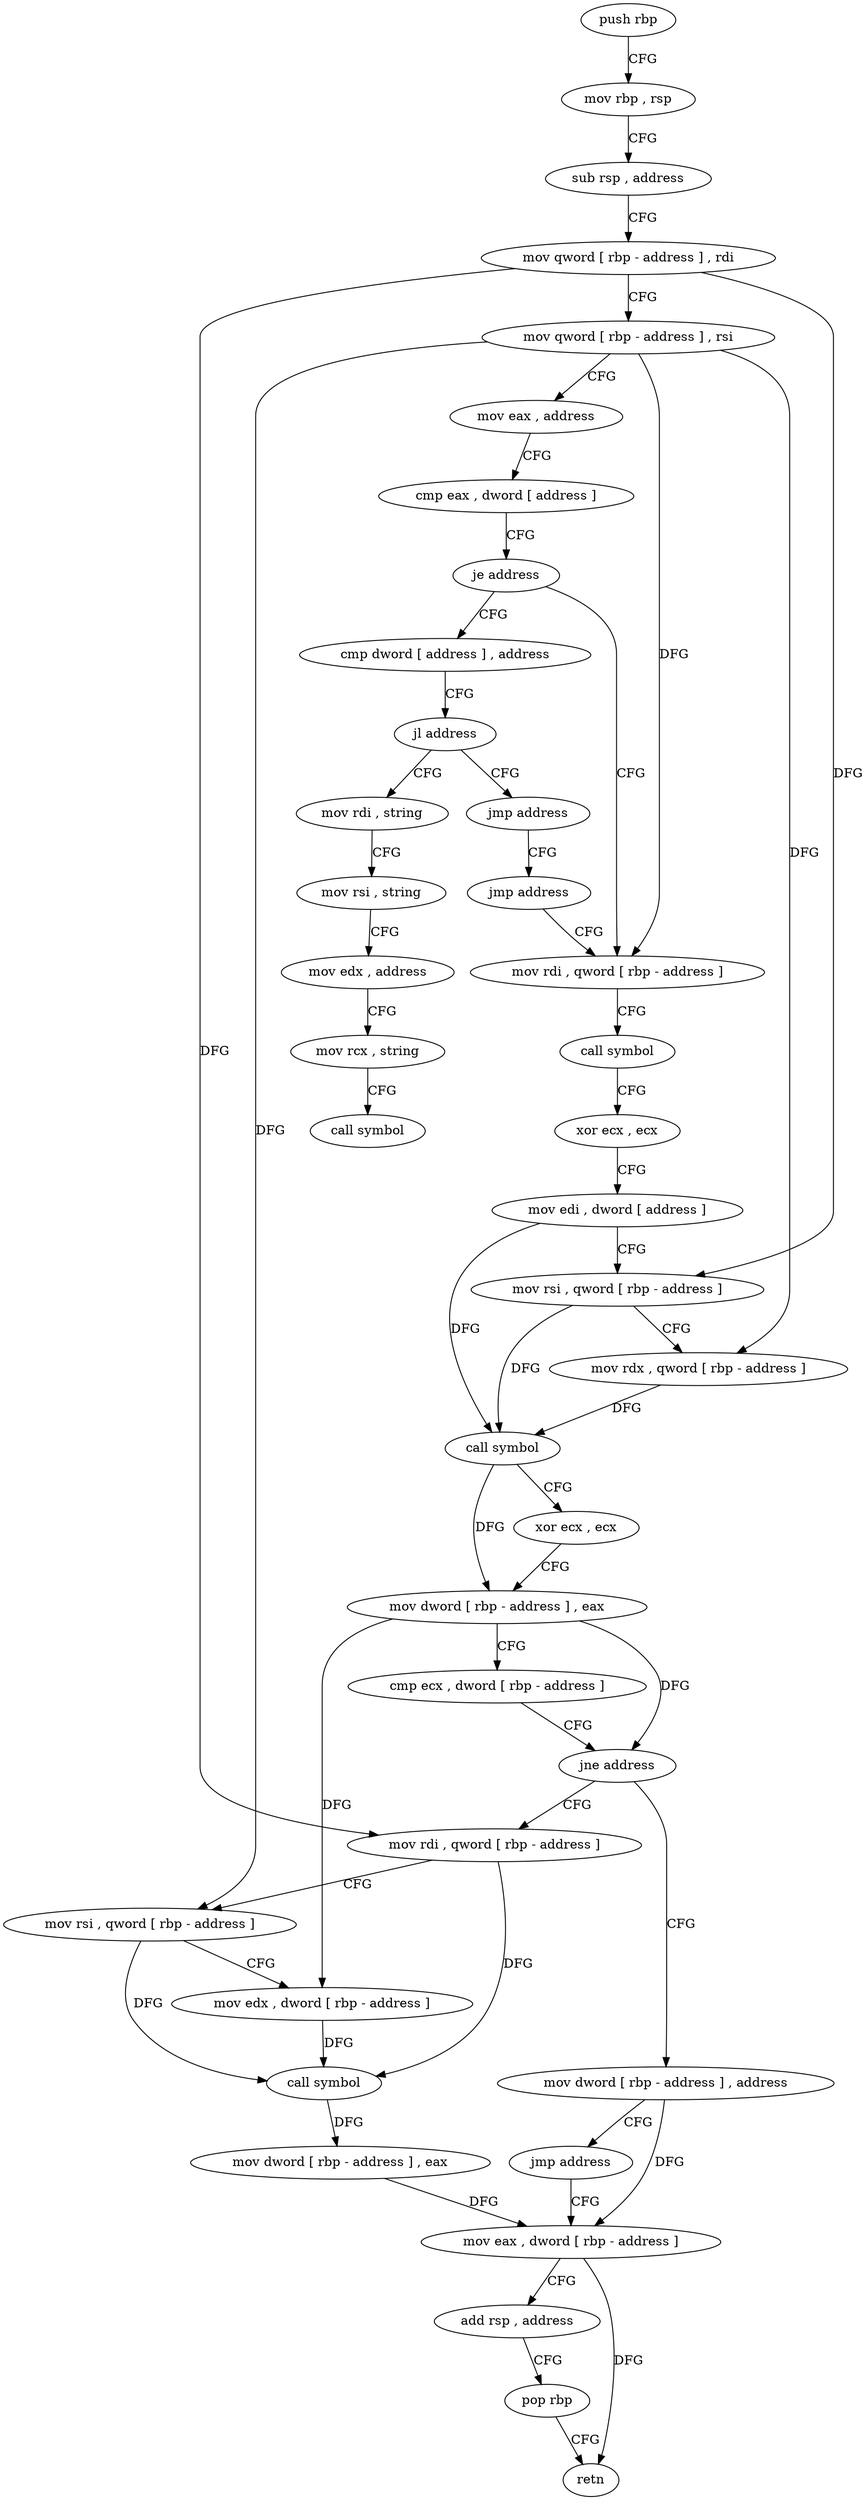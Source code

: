 digraph "func" {
"4245344" [label = "push rbp" ]
"4245345" [label = "mov rbp , rsp" ]
"4245348" [label = "sub rsp , address" ]
"4245352" [label = "mov qword [ rbp - address ] , rdi" ]
"4245356" [label = "mov qword [ rbp - address ] , rsi" ]
"4245360" [label = "mov eax , address" ]
"4245365" [label = "cmp eax , dword [ address ]" ]
"4245372" [label = "je address" ]
"4245442" [label = "mov rdi , qword [ rbp - address ]" ]
"4245378" [label = "cmp dword [ address ] , address" ]
"4245446" [label = "call symbol" ]
"4245451" [label = "xor ecx , ecx" ]
"4245453" [label = "mov edi , dword [ address ]" ]
"4245460" [label = "mov rsi , qword [ rbp - address ]" ]
"4245464" [label = "mov rdx , qword [ rbp - address ]" ]
"4245468" [label = "call symbol" ]
"4245473" [label = "xor ecx , ecx" ]
"4245475" [label = "mov dword [ rbp - address ] , eax" ]
"4245478" [label = "cmp ecx , dword [ rbp - address ]" ]
"4245481" [label = "jne address" ]
"4245499" [label = "mov rdi , qword [ rbp - address ]" ]
"4245487" [label = "mov dword [ rbp - address ] , address" ]
"4245386" [label = "jl address" ]
"4245397" [label = "mov rdi , string" ]
"4245392" [label = "jmp address" ]
"4245503" [label = "mov rsi , qword [ rbp - address ]" ]
"4245507" [label = "mov edx , dword [ rbp - address ]" ]
"4245510" [label = "call symbol" ]
"4245515" [label = "mov dword [ rbp - address ] , eax" ]
"4245518" [label = "mov eax , dword [ rbp - address ]" ]
"4245494" [label = "jmp address" ]
"4245407" [label = "mov rsi , string" ]
"4245417" [label = "mov edx , address" ]
"4245422" [label = "mov rcx , string" ]
"4245432" [label = "call symbol" ]
"4245437" [label = "jmp address" ]
"4245521" [label = "add rsp , address" ]
"4245525" [label = "pop rbp" ]
"4245526" [label = "retn" ]
"4245344" -> "4245345" [ label = "CFG" ]
"4245345" -> "4245348" [ label = "CFG" ]
"4245348" -> "4245352" [ label = "CFG" ]
"4245352" -> "4245356" [ label = "CFG" ]
"4245352" -> "4245460" [ label = "DFG" ]
"4245352" -> "4245499" [ label = "DFG" ]
"4245356" -> "4245360" [ label = "CFG" ]
"4245356" -> "4245442" [ label = "DFG" ]
"4245356" -> "4245464" [ label = "DFG" ]
"4245356" -> "4245503" [ label = "DFG" ]
"4245360" -> "4245365" [ label = "CFG" ]
"4245365" -> "4245372" [ label = "CFG" ]
"4245372" -> "4245442" [ label = "CFG" ]
"4245372" -> "4245378" [ label = "CFG" ]
"4245442" -> "4245446" [ label = "CFG" ]
"4245378" -> "4245386" [ label = "CFG" ]
"4245446" -> "4245451" [ label = "CFG" ]
"4245451" -> "4245453" [ label = "CFG" ]
"4245453" -> "4245460" [ label = "CFG" ]
"4245453" -> "4245468" [ label = "DFG" ]
"4245460" -> "4245464" [ label = "CFG" ]
"4245460" -> "4245468" [ label = "DFG" ]
"4245464" -> "4245468" [ label = "DFG" ]
"4245468" -> "4245473" [ label = "CFG" ]
"4245468" -> "4245475" [ label = "DFG" ]
"4245473" -> "4245475" [ label = "CFG" ]
"4245475" -> "4245478" [ label = "CFG" ]
"4245475" -> "4245481" [ label = "DFG" ]
"4245475" -> "4245507" [ label = "DFG" ]
"4245478" -> "4245481" [ label = "CFG" ]
"4245481" -> "4245499" [ label = "CFG" ]
"4245481" -> "4245487" [ label = "CFG" ]
"4245499" -> "4245503" [ label = "CFG" ]
"4245499" -> "4245510" [ label = "DFG" ]
"4245487" -> "4245494" [ label = "CFG" ]
"4245487" -> "4245518" [ label = "DFG" ]
"4245386" -> "4245397" [ label = "CFG" ]
"4245386" -> "4245392" [ label = "CFG" ]
"4245397" -> "4245407" [ label = "CFG" ]
"4245392" -> "4245437" [ label = "CFG" ]
"4245503" -> "4245507" [ label = "CFG" ]
"4245503" -> "4245510" [ label = "DFG" ]
"4245507" -> "4245510" [ label = "DFG" ]
"4245510" -> "4245515" [ label = "DFG" ]
"4245515" -> "4245518" [ label = "DFG" ]
"4245518" -> "4245521" [ label = "CFG" ]
"4245518" -> "4245526" [ label = "DFG" ]
"4245494" -> "4245518" [ label = "CFG" ]
"4245407" -> "4245417" [ label = "CFG" ]
"4245417" -> "4245422" [ label = "CFG" ]
"4245422" -> "4245432" [ label = "CFG" ]
"4245437" -> "4245442" [ label = "CFG" ]
"4245521" -> "4245525" [ label = "CFG" ]
"4245525" -> "4245526" [ label = "CFG" ]
}
